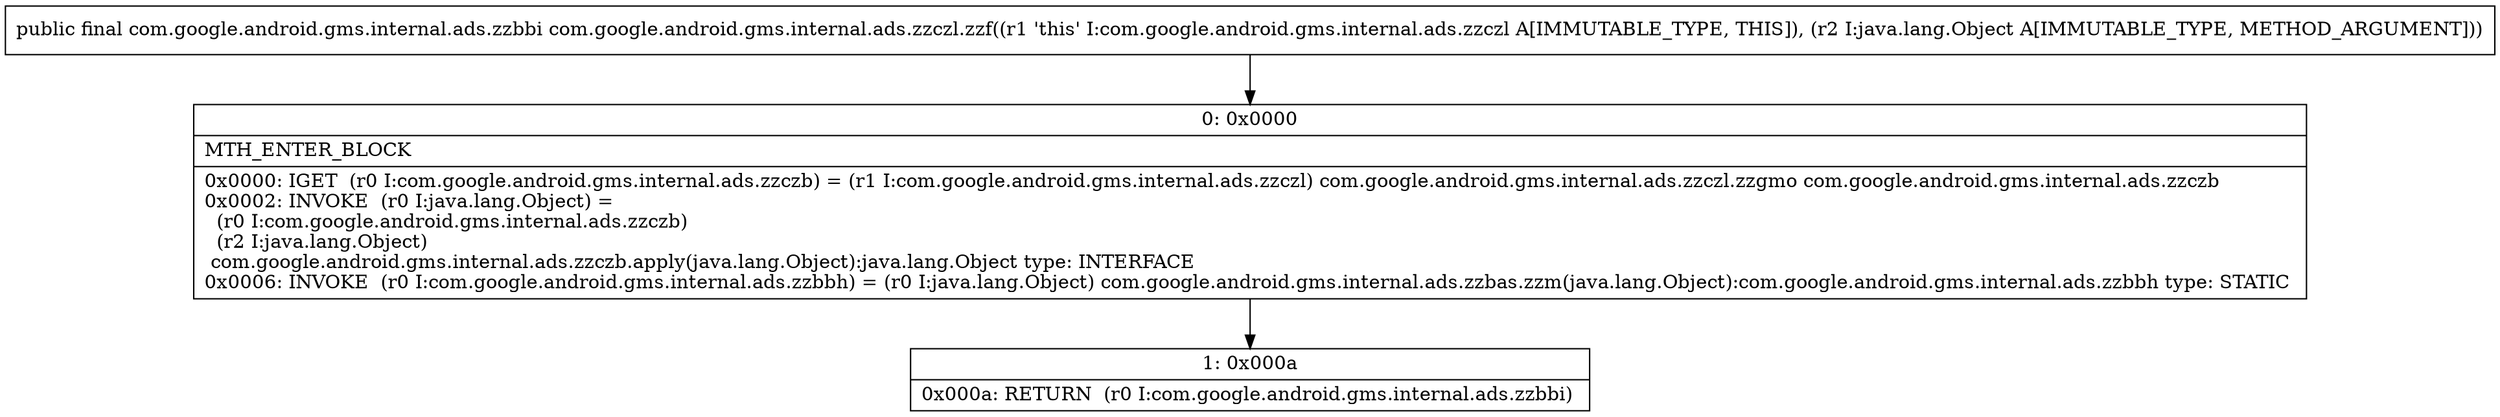 digraph "CFG forcom.google.android.gms.internal.ads.zzczl.zzf(Ljava\/lang\/Object;)Lcom\/google\/android\/gms\/internal\/ads\/zzbbi;" {
Node_0 [shape=record,label="{0\:\ 0x0000|MTH_ENTER_BLOCK\l|0x0000: IGET  (r0 I:com.google.android.gms.internal.ads.zzczb) = (r1 I:com.google.android.gms.internal.ads.zzczl) com.google.android.gms.internal.ads.zzczl.zzgmo com.google.android.gms.internal.ads.zzczb \l0x0002: INVOKE  (r0 I:java.lang.Object) = \l  (r0 I:com.google.android.gms.internal.ads.zzczb)\l  (r2 I:java.lang.Object)\l com.google.android.gms.internal.ads.zzczb.apply(java.lang.Object):java.lang.Object type: INTERFACE \l0x0006: INVOKE  (r0 I:com.google.android.gms.internal.ads.zzbbh) = (r0 I:java.lang.Object) com.google.android.gms.internal.ads.zzbas.zzm(java.lang.Object):com.google.android.gms.internal.ads.zzbbh type: STATIC \l}"];
Node_1 [shape=record,label="{1\:\ 0x000a|0x000a: RETURN  (r0 I:com.google.android.gms.internal.ads.zzbbi) \l}"];
MethodNode[shape=record,label="{public final com.google.android.gms.internal.ads.zzbbi com.google.android.gms.internal.ads.zzczl.zzf((r1 'this' I:com.google.android.gms.internal.ads.zzczl A[IMMUTABLE_TYPE, THIS]), (r2 I:java.lang.Object A[IMMUTABLE_TYPE, METHOD_ARGUMENT])) }"];
MethodNode -> Node_0;
Node_0 -> Node_1;
}

